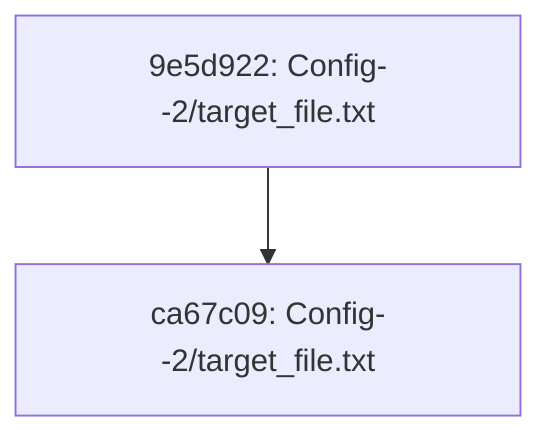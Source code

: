 graph TD
9e5d922["9e5d922: Config--2/target_file.txt"]
ca67c09["ca67c09: Config--2/target_file.txt"]
9e5d922 --> ca67c09